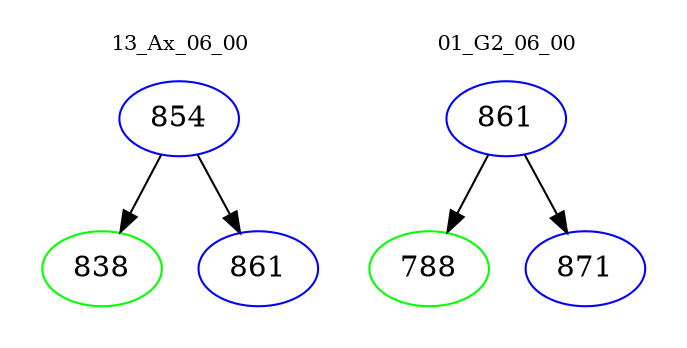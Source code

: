 digraph{
subgraph cluster_0 {
color = white
label = "13_Ax_06_00";
fontsize=10;
T0_854 [label="854", color="blue"]
T0_854 -> T0_838 [color="black"]
T0_838 [label="838", color="green"]
T0_854 -> T0_861 [color="black"]
T0_861 [label="861", color="blue"]
}
subgraph cluster_1 {
color = white
label = "01_G2_06_00";
fontsize=10;
T1_861 [label="861", color="blue"]
T1_861 -> T1_788 [color="black"]
T1_788 [label="788", color="green"]
T1_861 -> T1_871 [color="black"]
T1_871 [label="871", color="blue"]
}
}
